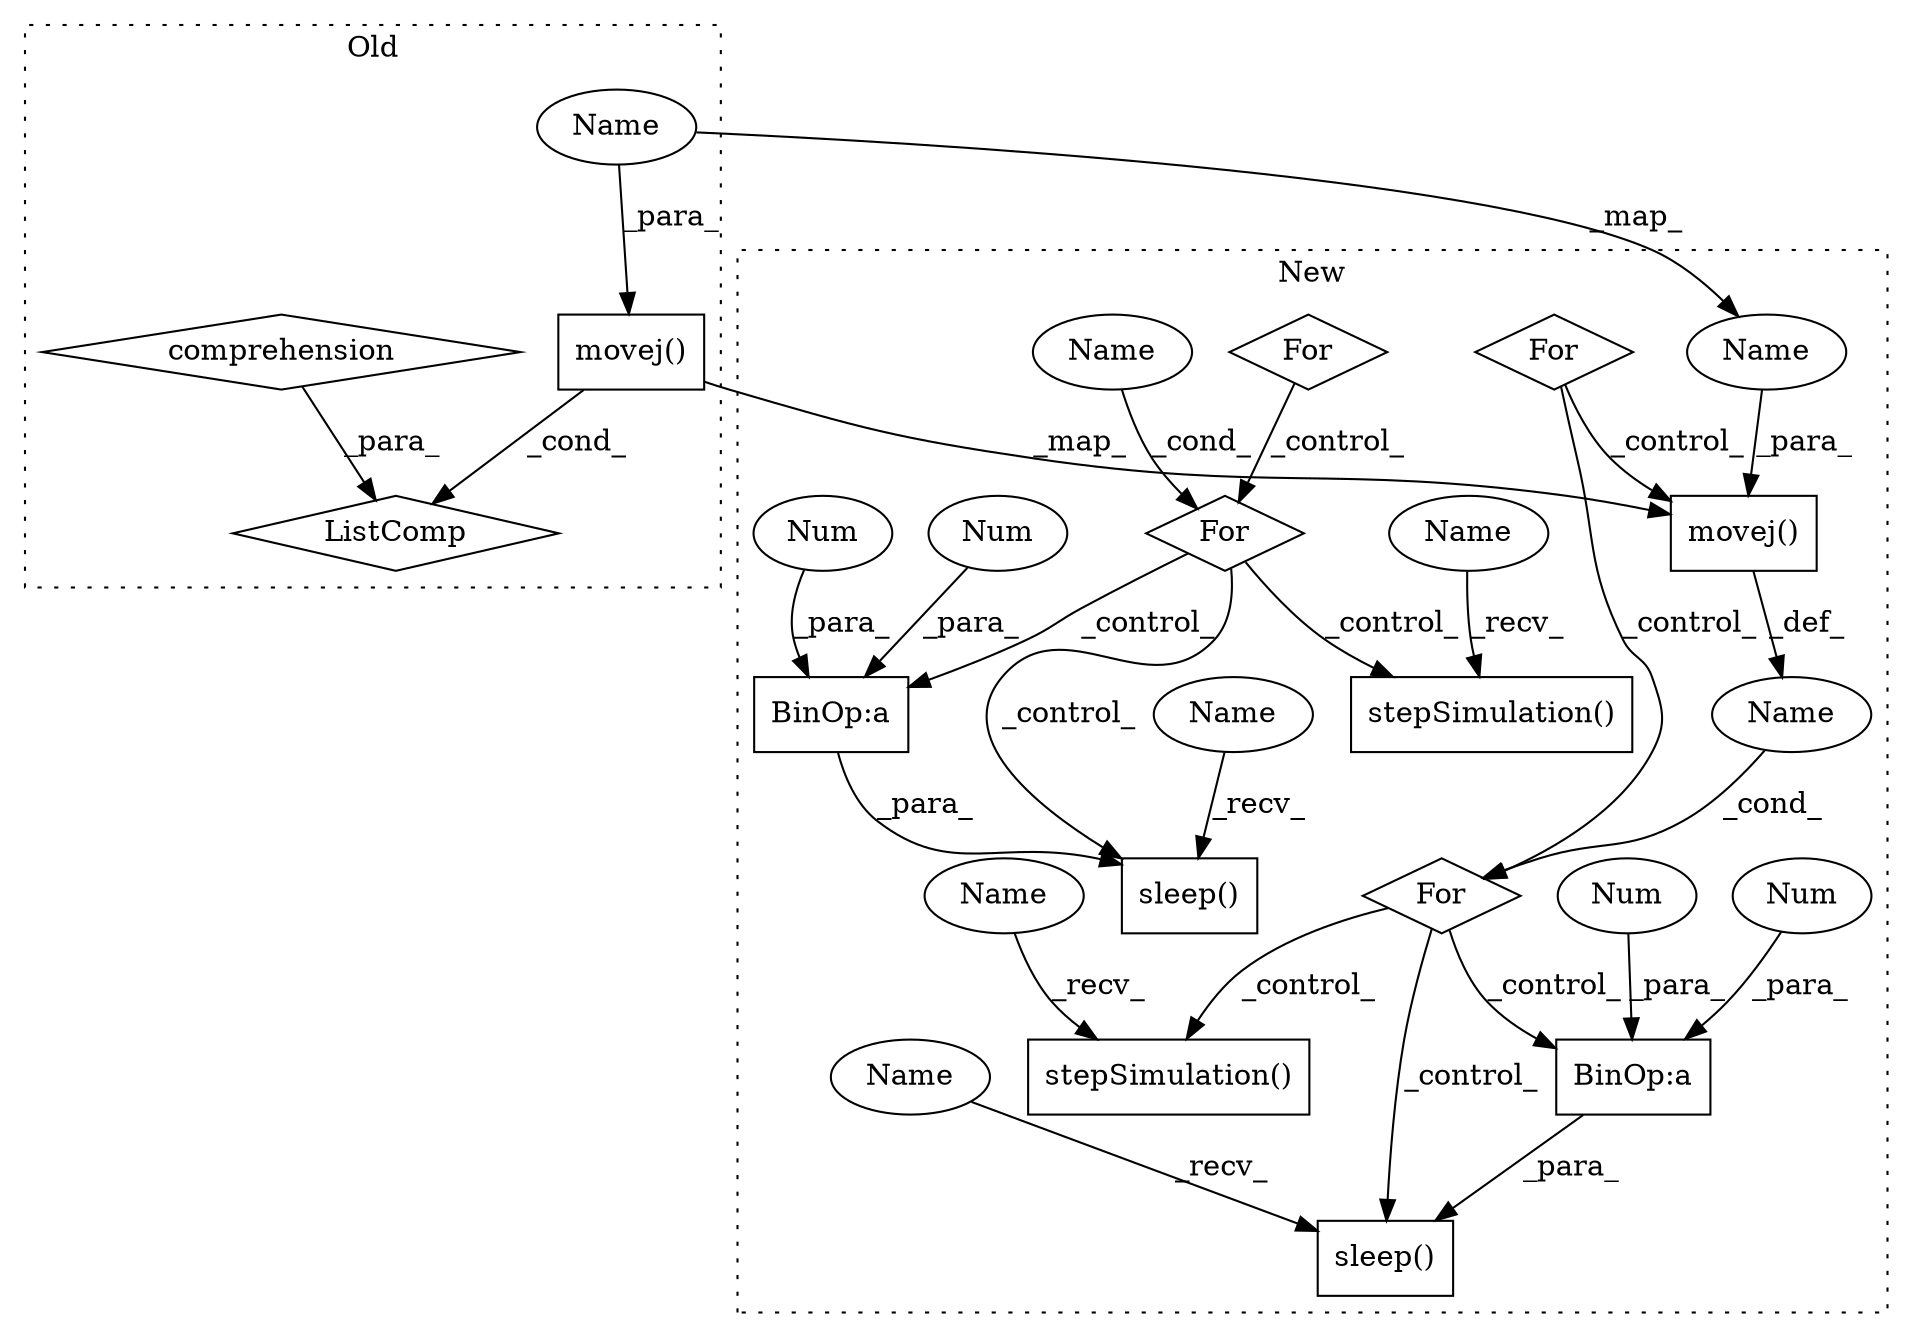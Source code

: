 digraph G {
subgraph cluster0 {
1 [label="ListComp" a="106" s="1682" l="27" shape="diamond"];
4 [label="movej()" a="75" s="1683,1693" l="9,1" shape="box"];
7 [label="comprehension" a="45" s="1695" l="3" shape="diamond"];
21 [label="Name" a="87" s="1692" l="1" shape="ellipse"];
label = "Old";
style="dotted";
}
subgraph cluster1 {
2 [label="sleep()" a="75" s="1795,1813" l="11,1" shape="box"];
3 [label="movej()" a="75" s="1731,1741" l="9,1" shape="box"];
5 [label="BinOp:a" a="82" s="1807" l="3" shape="box"];
6 [label="stepSimulation()" a="75" s="1760" l="18" shape="box"];
8 [label="Name" a="87" s="1726" l="1" shape="ellipse"];
9 [label="For" a="107" s="1722,1742" l="4,18" shape="diamond"];
10 [label="stepSimulation()" a="75" s="2524" l="18" shape="box"];
11 [label="For" a="107" s="2459,2472" l="4,14" shape="diamond"];
12 [label="BinOp:a" a="82" s="2571" l="3" shape="box"];
13 [label="Name" a="87" s="2490" l="1" shape="ellipse"];
14 [label="For" a="107" s="2486,2506" l="4,18" shape="diamond"];
15 [label="Num" a="76" s="1810" l="3" shape="ellipse"];
16 [label="For" a="107" s="1695,1708" l="4,14" shape="diamond"];
17 [label="Num" a="76" s="1806" l="1" shape="ellipse"];
18 [label="Num" a="76" s="2570" l="1" shape="ellipse"];
19 [label="Num" a="76" s="2574" l="3" shape="ellipse"];
20 [label="sleep()" a="75" s="2559,2577" l="11,1" shape="box"];
22 [label="Name" a="87" s="2524" l="1" shape="ellipse"];
23 [label="Name" a="87" s="1760" l="1" shape="ellipse"];
24 [label="Name" a="87" s="1740" l="1" shape="ellipse"];
25 [label="Name" a="87" s="1795" l="4" shape="ellipse"];
26 [label="Name" a="87" s="2559" l="4" shape="ellipse"];
label = "New";
style="dotted";
}
3 -> 8 [label="_def_"];
4 -> 1 [label="_cond_"];
4 -> 3 [label="_map_"];
5 -> 2 [label="_para_"];
7 -> 1 [label="_para_"];
8 -> 9 [label="_cond_"];
9 -> 5 [label="_control_"];
9 -> 6 [label="_control_"];
9 -> 2 [label="_control_"];
11 -> 14 [label="_control_"];
12 -> 20 [label="_para_"];
13 -> 14 [label="_cond_"];
14 -> 12 [label="_control_"];
14 -> 10 [label="_control_"];
14 -> 20 [label="_control_"];
15 -> 5 [label="_para_"];
16 -> 9 [label="_control_"];
16 -> 3 [label="_control_"];
17 -> 5 [label="_para_"];
18 -> 12 [label="_para_"];
19 -> 12 [label="_para_"];
21 -> 24 [label="_map_"];
21 -> 4 [label="_para_"];
22 -> 10 [label="_recv_"];
23 -> 6 [label="_recv_"];
24 -> 3 [label="_para_"];
25 -> 2 [label="_recv_"];
26 -> 20 [label="_recv_"];
}